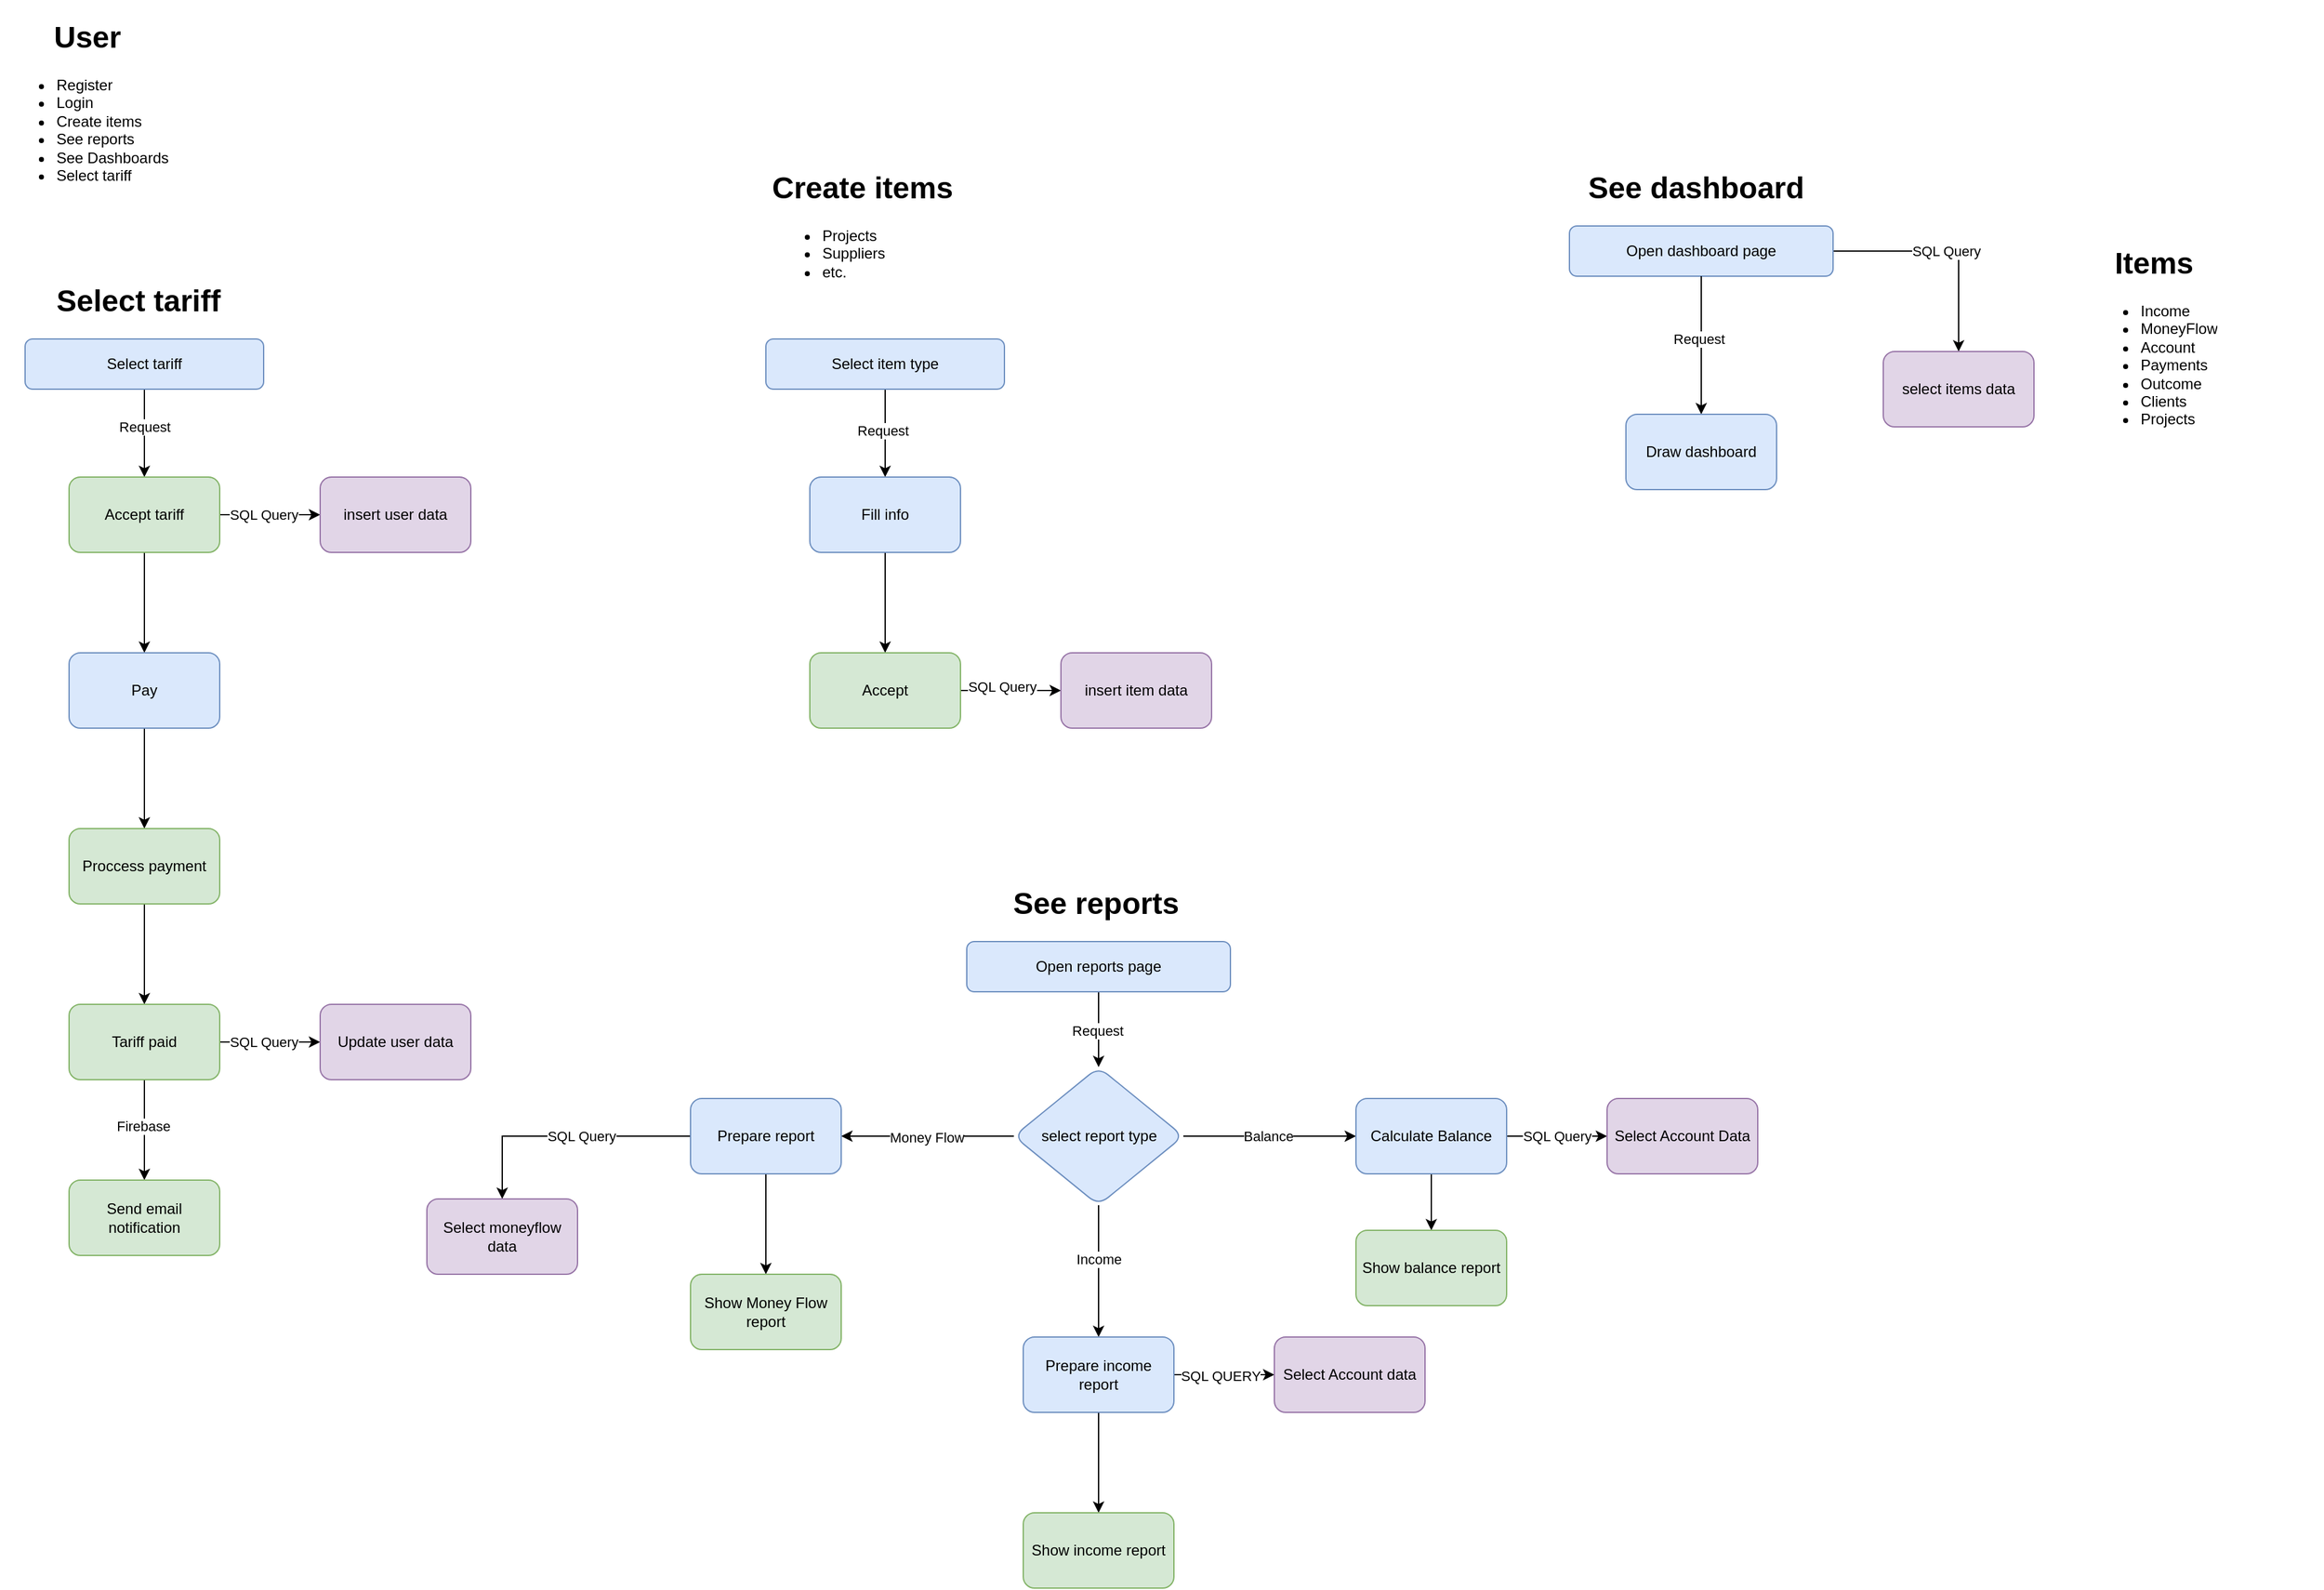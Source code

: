 <mxfile version="21.6.8" type="github">
  <diagram name="Страница — 1" id="uMBP3uglS6KfB2vWSXE3">
    <mxGraphModel dx="1368" dy="887" grid="1" gridSize="10" guides="1" tooltips="1" connect="1" arrows="1" fold="1" page="1" pageScale="1" pageWidth="827" pageHeight="1169" math="0" shadow="0">
      <root>
        <mxCell id="0" />
        <mxCell id="1" parent="0" />
        <mxCell id="aBMBQ2h6nMREYINtzS8h-1" value="&lt;h1 style=&quot;text-align: center;&quot;&gt;User&lt;/h1&gt;&lt;div&gt;&lt;ul&gt;&lt;li style=&quot;&quot;&gt;Register&lt;/li&gt;&lt;li style=&quot;&quot;&gt;Login&lt;/li&gt;&lt;li style=&quot;&quot;&gt;Create items&lt;/li&gt;&lt;li style=&quot;&quot;&gt;See reports&lt;/li&gt;&lt;li style=&quot;&quot;&gt;See Dashboards&lt;/li&gt;&lt;li style=&quot;&quot;&gt;Select tariff&lt;/li&gt;&lt;/ul&gt;&lt;/div&gt;" style="text;html=1;strokeColor=none;fillColor=none;spacing=5;spacingTop=-20;whiteSpace=wrap;overflow=hidden;rounded=0;" vertex="1" parent="1">
          <mxGeometry x="30" y="40" width="190" height="140" as="geometry" />
        </mxCell>
        <mxCell id="aBMBQ2h6nMREYINtzS8h-4" value="" style="edgeStyle=orthogonalEdgeStyle;rounded=0;orthogonalLoop=1;jettySize=auto;html=1;" edge="1" parent="1" source="aBMBQ2h6nMREYINtzS8h-2" target="aBMBQ2h6nMREYINtzS8h-3">
          <mxGeometry relative="1" as="geometry" />
        </mxCell>
        <mxCell id="aBMBQ2h6nMREYINtzS8h-12" value="Request" style="edgeLabel;html=1;align=center;verticalAlign=middle;resizable=0;points=[];" vertex="1" connectable="0" parent="aBMBQ2h6nMREYINtzS8h-4">
          <mxGeometry x="-0.6" y="-3" relative="1" as="geometry">
            <mxPoint x="3" y="16" as="offset" />
          </mxGeometry>
        </mxCell>
        <mxCell id="aBMBQ2h6nMREYINtzS8h-2" value="Select tariff" style="rounded=1;whiteSpace=wrap;html=1;fillColor=#dae8fc;strokeColor=#6c8ebf;" vertex="1" parent="1">
          <mxGeometry x="50" y="300" width="190" height="40" as="geometry" />
        </mxCell>
        <mxCell id="aBMBQ2h6nMREYINtzS8h-6" value="" style="edgeStyle=orthogonalEdgeStyle;rounded=0;orthogonalLoop=1;jettySize=auto;html=1;" edge="1" parent="1" source="aBMBQ2h6nMREYINtzS8h-3" target="aBMBQ2h6nMREYINtzS8h-5">
          <mxGeometry relative="1" as="geometry" />
        </mxCell>
        <mxCell id="aBMBQ2h6nMREYINtzS8h-10" value="" style="edgeStyle=orthogonalEdgeStyle;rounded=0;orthogonalLoop=1;jettySize=auto;html=1;" edge="1" parent="1" source="aBMBQ2h6nMREYINtzS8h-3" target="aBMBQ2h6nMREYINtzS8h-9">
          <mxGeometry relative="1" as="geometry" />
        </mxCell>
        <mxCell id="aBMBQ2h6nMREYINtzS8h-11" value="SQL Query" style="edgeLabel;html=1;align=center;verticalAlign=middle;resizable=0;points=[];" vertex="1" connectable="0" parent="aBMBQ2h6nMREYINtzS8h-10">
          <mxGeometry x="-0.275" y="-1" relative="1" as="geometry">
            <mxPoint x="6" y="-1" as="offset" />
          </mxGeometry>
        </mxCell>
        <mxCell id="aBMBQ2h6nMREYINtzS8h-3" value="Accept tariff" style="whiteSpace=wrap;html=1;rounded=1;fillColor=#d5e8d4;strokeColor=#82b366;" vertex="1" parent="1">
          <mxGeometry x="85" y="410" width="120" height="60" as="geometry" />
        </mxCell>
        <mxCell id="aBMBQ2h6nMREYINtzS8h-14" value="" style="edgeStyle=orthogonalEdgeStyle;rounded=0;orthogonalLoop=1;jettySize=auto;html=1;" edge="1" parent="1" source="aBMBQ2h6nMREYINtzS8h-5" target="aBMBQ2h6nMREYINtzS8h-13">
          <mxGeometry relative="1" as="geometry" />
        </mxCell>
        <mxCell id="aBMBQ2h6nMREYINtzS8h-5" value="Pay" style="whiteSpace=wrap;html=1;rounded=1;fillColor=#dae8fc;strokeColor=#6c8ebf;" vertex="1" parent="1">
          <mxGeometry x="85" y="550" width="120" height="60" as="geometry" />
        </mxCell>
        <mxCell id="aBMBQ2h6nMREYINtzS8h-9" value="insert user data" style="rounded=1;whiteSpace=wrap;html=1;fillColor=#e1d5e7;strokeColor=#9673a6;" vertex="1" parent="1">
          <mxGeometry x="285" y="410" width="120" height="60" as="geometry" />
        </mxCell>
        <mxCell id="aBMBQ2h6nMREYINtzS8h-16" value="" style="edgeStyle=orthogonalEdgeStyle;rounded=0;orthogonalLoop=1;jettySize=auto;html=1;" edge="1" parent="1" source="aBMBQ2h6nMREYINtzS8h-13" target="aBMBQ2h6nMREYINtzS8h-15">
          <mxGeometry relative="1" as="geometry" />
        </mxCell>
        <mxCell id="aBMBQ2h6nMREYINtzS8h-13" value="Proccess payment" style="whiteSpace=wrap;html=1;rounded=1;fillColor=#d5e8d4;strokeColor=#82b366;" vertex="1" parent="1">
          <mxGeometry x="85" y="690" width="120" height="60" as="geometry" />
        </mxCell>
        <mxCell id="aBMBQ2h6nMREYINtzS8h-20" value="" style="edgeStyle=orthogonalEdgeStyle;rounded=0;orthogonalLoop=1;jettySize=auto;html=1;" edge="1" parent="1" source="aBMBQ2h6nMREYINtzS8h-15" target="aBMBQ2h6nMREYINtzS8h-19">
          <mxGeometry relative="1" as="geometry" />
        </mxCell>
        <mxCell id="aBMBQ2h6nMREYINtzS8h-21" value="SQL Query" style="edgeLabel;html=1;align=center;verticalAlign=middle;resizable=0;points=[];" vertex="1" connectable="0" parent="aBMBQ2h6nMREYINtzS8h-20">
          <mxGeometry x="0.025" y="-2" relative="1" as="geometry">
            <mxPoint x="-6" y="-2" as="offset" />
          </mxGeometry>
        </mxCell>
        <mxCell id="aBMBQ2h6nMREYINtzS8h-23" value="" style="edgeStyle=orthogonalEdgeStyle;rounded=0;orthogonalLoop=1;jettySize=auto;html=1;" edge="1" parent="1" source="aBMBQ2h6nMREYINtzS8h-15" target="aBMBQ2h6nMREYINtzS8h-22">
          <mxGeometry relative="1" as="geometry" />
        </mxCell>
        <mxCell id="aBMBQ2h6nMREYINtzS8h-24" value="Firebase" style="edgeLabel;html=1;align=center;verticalAlign=middle;resizable=0;points=[];" vertex="1" connectable="0" parent="aBMBQ2h6nMREYINtzS8h-23">
          <mxGeometry x="-0.075" y="-1" relative="1" as="geometry">
            <mxPoint as="offset" />
          </mxGeometry>
        </mxCell>
        <mxCell id="aBMBQ2h6nMREYINtzS8h-15" value="Tariff paid" style="whiteSpace=wrap;html=1;rounded=1;fillColor=#d5e8d4;strokeColor=#82b366;" vertex="1" parent="1">
          <mxGeometry x="85" y="830" width="120" height="60" as="geometry" />
        </mxCell>
        <mxCell id="aBMBQ2h6nMREYINtzS8h-19" value="Update user data" style="rounded=1;whiteSpace=wrap;html=1;fillColor=#e1d5e7;strokeColor=#9673a6;" vertex="1" parent="1">
          <mxGeometry x="285" y="830" width="120" height="60" as="geometry" />
        </mxCell>
        <mxCell id="aBMBQ2h6nMREYINtzS8h-22" value="Send email notification" style="whiteSpace=wrap;html=1;fillColor=#d5e8d4;strokeColor=#82b366;rounded=1;" vertex="1" parent="1">
          <mxGeometry x="85" y="970" width="120" height="60" as="geometry" />
        </mxCell>
        <mxCell id="aBMBQ2h6nMREYINtzS8h-25" value="&lt;h1&gt;Select tariff&lt;/h1&gt;" style="text;html=1;strokeColor=none;fillColor=none;spacing=5;spacingTop=-20;whiteSpace=wrap;overflow=hidden;rounded=0;" vertex="1" parent="1">
          <mxGeometry x="70" y="250" width="190" height="120" as="geometry" />
        </mxCell>
        <mxCell id="aBMBQ2h6nMREYINtzS8h-26" value="&lt;h1&gt;Create items&lt;/h1&gt;&lt;div&gt;&lt;ul&gt;&lt;li&gt;Projects&lt;/li&gt;&lt;li&gt;Suppliers&lt;/li&gt;&lt;li&gt;etc.&lt;/li&gt;&lt;/ul&gt;&lt;/div&gt;" style="text;html=1;strokeColor=none;fillColor=none;spacing=5;spacingTop=-20;whiteSpace=wrap;overflow=hidden;rounded=0;" vertex="1" parent="1">
          <mxGeometry x="640" y="160" width="190" height="120" as="geometry" />
        </mxCell>
        <mxCell id="aBMBQ2h6nMREYINtzS8h-31" value="" style="edgeStyle=orthogonalEdgeStyle;rounded=0;orthogonalLoop=1;jettySize=auto;html=1;" edge="1" parent="1" source="aBMBQ2h6nMREYINtzS8h-27" target="aBMBQ2h6nMREYINtzS8h-30">
          <mxGeometry relative="1" as="geometry" />
        </mxCell>
        <mxCell id="aBMBQ2h6nMREYINtzS8h-70" value="Request" style="edgeLabel;html=1;align=center;verticalAlign=middle;resizable=0;points=[];" vertex="1" connectable="0" parent="aBMBQ2h6nMREYINtzS8h-31">
          <mxGeometry x="-0.076" y="-2" relative="1" as="geometry">
            <mxPoint as="offset" />
          </mxGeometry>
        </mxCell>
        <mxCell id="aBMBQ2h6nMREYINtzS8h-27" value="Select item type" style="rounded=1;whiteSpace=wrap;html=1;fillColor=#dae8fc;strokeColor=#6c8ebf;" vertex="1" parent="1">
          <mxGeometry x="640" y="300" width="190" height="40" as="geometry" />
        </mxCell>
        <mxCell id="aBMBQ2h6nMREYINtzS8h-33" value="" style="edgeStyle=orthogonalEdgeStyle;rounded=0;orthogonalLoop=1;jettySize=auto;html=1;" edge="1" parent="1" source="aBMBQ2h6nMREYINtzS8h-30" target="aBMBQ2h6nMREYINtzS8h-32">
          <mxGeometry relative="1" as="geometry" />
        </mxCell>
        <mxCell id="aBMBQ2h6nMREYINtzS8h-30" value="Fill info" style="whiteSpace=wrap;html=1;fillColor=#dae8fc;strokeColor=#6c8ebf;rounded=1;" vertex="1" parent="1">
          <mxGeometry x="675" y="410" width="120" height="60" as="geometry" />
        </mxCell>
        <mxCell id="aBMBQ2h6nMREYINtzS8h-35" value="" style="edgeStyle=orthogonalEdgeStyle;rounded=0;orthogonalLoop=1;jettySize=auto;html=1;" edge="1" parent="1" source="aBMBQ2h6nMREYINtzS8h-32" target="aBMBQ2h6nMREYINtzS8h-34">
          <mxGeometry relative="1" as="geometry" />
        </mxCell>
        <mxCell id="aBMBQ2h6nMREYINtzS8h-36" value="SQL Query" style="edgeLabel;html=1;align=center;verticalAlign=middle;resizable=0;points=[];" vertex="1" connectable="0" parent="aBMBQ2h6nMREYINtzS8h-35">
          <mxGeometry x="-0.175" y="3" relative="1" as="geometry">
            <mxPoint as="offset" />
          </mxGeometry>
        </mxCell>
        <mxCell id="aBMBQ2h6nMREYINtzS8h-32" value="Accept" style="whiteSpace=wrap;html=1;fillColor=#d5e8d4;strokeColor=#82b366;rounded=1;" vertex="1" parent="1">
          <mxGeometry x="675" y="550" width="120" height="60" as="geometry" />
        </mxCell>
        <mxCell id="aBMBQ2h6nMREYINtzS8h-34" value="insert item data" style="rounded=1;whiteSpace=wrap;html=1;fillColor=#e1d5e7;strokeColor=#9673a6;" vertex="1" parent="1">
          <mxGeometry x="875" y="550" width="120" height="60" as="geometry" />
        </mxCell>
        <mxCell id="aBMBQ2h6nMREYINtzS8h-37" value="&lt;h1&gt;See dashboard&lt;/h1&gt;" style="text;html=1;strokeColor=none;fillColor=none;spacing=5;spacingTop=-20;whiteSpace=wrap;overflow=hidden;rounded=0;" vertex="1" parent="1">
          <mxGeometry x="1290" y="160" width="190" height="120" as="geometry" />
        </mxCell>
        <mxCell id="aBMBQ2h6nMREYINtzS8h-40" value="SQL Query" style="edgeStyle=orthogonalEdgeStyle;rounded=0;orthogonalLoop=1;jettySize=auto;html=1;" edge="1" parent="1" source="aBMBQ2h6nMREYINtzS8h-38" target="aBMBQ2h6nMREYINtzS8h-39">
          <mxGeometry relative="1" as="geometry" />
        </mxCell>
        <mxCell id="aBMBQ2h6nMREYINtzS8h-38" value="Open dashboard page" style="rounded=1;whiteSpace=wrap;html=1;fillColor=#dae8fc;strokeColor=#6c8ebf;" vertex="1" parent="1">
          <mxGeometry x="1280" y="210" width="210" height="40" as="geometry" />
        </mxCell>
        <mxCell id="aBMBQ2h6nMREYINtzS8h-42" value="" style="edgeStyle=orthogonalEdgeStyle;rounded=0;orthogonalLoop=1;jettySize=auto;html=1;exitX=0.5;exitY=1;exitDx=0;exitDy=0;" edge="1" parent="1" source="aBMBQ2h6nMREYINtzS8h-38" target="aBMBQ2h6nMREYINtzS8h-41">
          <mxGeometry relative="1" as="geometry" />
        </mxCell>
        <mxCell id="aBMBQ2h6nMREYINtzS8h-72" value="Request" style="edgeLabel;html=1;align=center;verticalAlign=middle;resizable=0;points=[];" vertex="1" connectable="0" parent="aBMBQ2h6nMREYINtzS8h-42">
          <mxGeometry x="-0.095" y="-2" relative="1" as="geometry">
            <mxPoint as="offset" />
          </mxGeometry>
        </mxCell>
        <mxCell id="aBMBQ2h6nMREYINtzS8h-39" value="select items data" style="rounded=1;whiteSpace=wrap;html=1;fillColor=#e1d5e7;strokeColor=#9673a6;" vertex="1" parent="1">
          <mxGeometry x="1530" y="310" width="120" height="60" as="geometry" />
        </mxCell>
        <mxCell id="aBMBQ2h6nMREYINtzS8h-41" value="Draw dashboard" style="rounded=1;whiteSpace=wrap;html=1;fillColor=#dae8fc;strokeColor=#6c8ebf;" vertex="1" parent="1">
          <mxGeometry x="1325" y="360" width="120" height="60" as="geometry" />
        </mxCell>
        <mxCell id="aBMBQ2h6nMREYINtzS8h-43" value="&lt;h1&gt;See reports&lt;/h1&gt;" style="text;html=1;strokeColor=none;fillColor=none;spacing=5;spacingTop=-20;whiteSpace=wrap;overflow=hidden;rounded=0;" vertex="1" parent="1">
          <mxGeometry x="832" y="730" width="190" height="120" as="geometry" />
        </mxCell>
        <mxCell id="aBMBQ2h6nMREYINtzS8h-50" value="" style="edgeStyle=orthogonalEdgeStyle;rounded=0;orthogonalLoop=1;jettySize=auto;html=1;" edge="1" parent="1" source="aBMBQ2h6nMREYINtzS8h-45" target="aBMBQ2h6nMREYINtzS8h-49">
          <mxGeometry relative="1" as="geometry" />
        </mxCell>
        <mxCell id="aBMBQ2h6nMREYINtzS8h-71" value="Request" style="edgeLabel;html=1;align=center;verticalAlign=middle;resizable=0;points=[];" vertex="1" connectable="0" parent="aBMBQ2h6nMREYINtzS8h-50">
          <mxGeometry x="0.033" y="-1" relative="1" as="geometry">
            <mxPoint as="offset" />
          </mxGeometry>
        </mxCell>
        <mxCell id="aBMBQ2h6nMREYINtzS8h-45" value="Open reports page" style="rounded=1;whiteSpace=wrap;html=1;fillColor=#dae8fc;strokeColor=#6c8ebf;" vertex="1" parent="1">
          <mxGeometry x="800" y="780" width="210" height="40" as="geometry" />
        </mxCell>
        <mxCell id="aBMBQ2h6nMREYINtzS8h-52" value="" style="edgeStyle=orthogonalEdgeStyle;rounded=0;orthogonalLoop=1;jettySize=auto;html=1;" edge="1" parent="1" source="aBMBQ2h6nMREYINtzS8h-49" target="aBMBQ2h6nMREYINtzS8h-51">
          <mxGeometry relative="1" as="geometry" />
        </mxCell>
        <mxCell id="aBMBQ2h6nMREYINtzS8h-57" value="Money Flow" style="edgeLabel;html=1;align=center;verticalAlign=middle;resizable=0;points=[];" vertex="1" connectable="0" parent="aBMBQ2h6nMREYINtzS8h-52">
          <mxGeometry x="0.009" y="1" relative="1" as="geometry">
            <mxPoint as="offset" />
          </mxGeometry>
        </mxCell>
        <mxCell id="aBMBQ2h6nMREYINtzS8h-54" value="" style="edgeStyle=orthogonalEdgeStyle;rounded=0;orthogonalLoop=1;jettySize=auto;html=1;" edge="1" parent="1" source="aBMBQ2h6nMREYINtzS8h-49" target="aBMBQ2h6nMREYINtzS8h-53">
          <mxGeometry relative="1" as="geometry" />
        </mxCell>
        <mxCell id="aBMBQ2h6nMREYINtzS8h-58" value="Income" style="edgeLabel;html=1;align=center;verticalAlign=middle;resizable=0;points=[];" vertex="1" connectable="0" parent="aBMBQ2h6nMREYINtzS8h-54">
          <mxGeometry x="-0.181" y="-4" relative="1" as="geometry">
            <mxPoint x="4" as="offset" />
          </mxGeometry>
        </mxCell>
        <mxCell id="aBMBQ2h6nMREYINtzS8h-56" value="" style="edgeStyle=orthogonalEdgeStyle;rounded=0;orthogonalLoop=1;jettySize=auto;html=1;" edge="1" parent="1" source="aBMBQ2h6nMREYINtzS8h-49" target="aBMBQ2h6nMREYINtzS8h-55">
          <mxGeometry relative="1" as="geometry" />
        </mxCell>
        <mxCell id="aBMBQ2h6nMREYINtzS8h-59" value="Balance" style="edgeLabel;html=1;align=center;verticalAlign=middle;resizable=0;points=[];" vertex="1" connectable="0" parent="aBMBQ2h6nMREYINtzS8h-56">
          <mxGeometry x="0.299" y="-2" relative="1" as="geometry">
            <mxPoint x="-22" y="-2" as="offset" />
          </mxGeometry>
        </mxCell>
        <mxCell id="aBMBQ2h6nMREYINtzS8h-49" value="select report type" style="rhombus;whiteSpace=wrap;html=1;fillColor=#dae8fc;strokeColor=#6c8ebf;rounded=1;" vertex="1" parent="1">
          <mxGeometry x="837.5" y="880" width="135" height="110" as="geometry" />
        </mxCell>
        <mxCell id="aBMBQ2h6nMREYINtzS8h-66" value="" style="edgeStyle=orthogonalEdgeStyle;rounded=0;orthogonalLoop=1;jettySize=auto;html=1;" edge="1" parent="1" source="aBMBQ2h6nMREYINtzS8h-51" target="aBMBQ2h6nMREYINtzS8h-65">
          <mxGeometry relative="1" as="geometry" />
        </mxCell>
        <mxCell id="aBMBQ2h6nMREYINtzS8h-67" value="SQL Query" style="edgeLabel;html=1;align=center;verticalAlign=middle;resizable=0;points=[];" vertex="1" connectable="0" parent="aBMBQ2h6nMREYINtzS8h-66">
          <mxGeometry x="-0.23" relative="1" as="geometry">
            <mxPoint x="-10" as="offset" />
          </mxGeometry>
        </mxCell>
        <mxCell id="aBMBQ2h6nMREYINtzS8h-69" value="" style="edgeStyle=orthogonalEdgeStyle;rounded=0;orthogonalLoop=1;jettySize=auto;html=1;" edge="1" parent="1" source="aBMBQ2h6nMREYINtzS8h-51" target="aBMBQ2h6nMREYINtzS8h-68">
          <mxGeometry relative="1" as="geometry" />
        </mxCell>
        <mxCell id="aBMBQ2h6nMREYINtzS8h-51" value="Prepare report" style="rounded=1;whiteSpace=wrap;html=1;fillColor=#dae8fc;strokeColor=#6c8ebf;" vertex="1" parent="1">
          <mxGeometry x="580" y="905" width="120" height="60" as="geometry" />
        </mxCell>
        <mxCell id="aBMBQ2h6nMREYINtzS8h-74" value="" style="edgeStyle=orthogonalEdgeStyle;rounded=0;orthogonalLoop=1;jettySize=auto;html=1;" edge="1" parent="1" source="aBMBQ2h6nMREYINtzS8h-53" target="aBMBQ2h6nMREYINtzS8h-73">
          <mxGeometry relative="1" as="geometry" />
        </mxCell>
        <mxCell id="aBMBQ2h6nMREYINtzS8h-75" value="SQL QUERY" style="edgeLabel;html=1;align=center;verticalAlign=middle;resizable=0;points=[];" vertex="1" connectable="0" parent="aBMBQ2h6nMREYINtzS8h-74">
          <mxGeometry x="-0.092" y="-1" relative="1" as="geometry">
            <mxPoint as="offset" />
          </mxGeometry>
        </mxCell>
        <mxCell id="aBMBQ2h6nMREYINtzS8h-77" value="" style="edgeStyle=orthogonalEdgeStyle;rounded=0;orthogonalLoop=1;jettySize=auto;html=1;" edge="1" parent="1" source="aBMBQ2h6nMREYINtzS8h-53" target="aBMBQ2h6nMREYINtzS8h-76">
          <mxGeometry relative="1" as="geometry" />
        </mxCell>
        <mxCell id="aBMBQ2h6nMREYINtzS8h-53" value="Prepare income report" style="rounded=1;whiteSpace=wrap;html=1;fillColor=#dae8fc;strokeColor=#6c8ebf;" vertex="1" parent="1">
          <mxGeometry x="845" y="1095" width="120" height="60" as="geometry" />
        </mxCell>
        <mxCell id="aBMBQ2h6nMREYINtzS8h-62" value="SQL Query" style="edgeStyle=orthogonalEdgeStyle;rounded=0;orthogonalLoop=1;jettySize=auto;html=1;" edge="1" parent="1" source="aBMBQ2h6nMREYINtzS8h-55" target="aBMBQ2h6nMREYINtzS8h-61">
          <mxGeometry relative="1" as="geometry" />
        </mxCell>
        <mxCell id="aBMBQ2h6nMREYINtzS8h-64" value="" style="edgeStyle=orthogonalEdgeStyle;rounded=0;orthogonalLoop=1;jettySize=auto;html=1;" edge="1" parent="1" source="aBMBQ2h6nMREYINtzS8h-55" target="aBMBQ2h6nMREYINtzS8h-63">
          <mxGeometry relative="1" as="geometry" />
        </mxCell>
        <mxCell id="aBMBQ2h6nMREYINtzS8h-55" value="Calculate Balance" style="rounded=1;whiteSpace=wrap;html=1;fillColor=#dae8fc;strokeColor=#6c8ebf;" vertex="1" parent="1">
          <mxGeometry x="1110" y="905" width="120" height="60" as="geometry" />
        </mxCell>
        <mxCell id="aBMBQ2h6nMREYINtzS8h-61" value="Select Account Data" style="rounded=1;whiteSpace=wrap;html=1;fillColor=#e1d5e7;strokeColor=#9673a6;" vertex="1" parent="1">
          <mxGeometry x="1310" y="905" width="120" height="60" as="geometry" />
        </mxCell>
        <mxCell id="aBMBQ2h6nMREYINtzS8h-63" value="Show balance report" style="whiteSpace=wrap;html=1;fillColor=#d5e8d4;strokeColor=#82b366;rounded=1;" vertex="1" parent="1">
          <mxGeometry x="1110" y="1010" width="120" height="60" as="geometry" />
        </mxCell>
        <mxCell id="aBMBQ2h6nMREYINtzS8h-65" value="Select moneyflow data" style="whiteSpace=wrap;html=1;fillColor=#e1d5e7;strokeColor=#9673a6;rounded=1;" vertex="1" parent="1">
          <mxGeometry x="370" y="985" width="120" height="60" as="geometry" />
        </mxCell>
        <mxCell id="aBMBQ2h6nMREYINtzS8h-68" value="Show Money Flow report" style="whiteSpace=wrap;html=1;fillColor=#d5e8d4;strokeColor=#82b366;rounded=1;" vertex="1" parent="1">
          <mxGeometry x="580" y="1045" width="120" height="60" as="geometry" />
        </mxCell>
        <mxCell id="aBMBQ2h6nMREYINtzS8h-73" value="Select Account data" style="rounded=1;whiteSpace=wrap;html=1;fillColor=#e1d5e7;strokeColor=#9673a6;" vertex="1" parent="1">
          <mxGeometry x="1045" y="1095" width="120" height="60" as="geometry" />
        </mxCell>
        <mxCell id="aBMBQ2h6nMREYINtzS8h-76" value="Show income report" style="whiteSpace=wrap;html=1;fillColor=#d5e8d4;strokeColor=#82b366;rounded=1;" vertex="1" parent="1">
          <mxGeometry x="845" y="1235" width="120" height="60" as="geometry" />
        </mxCell>
        <mxCell id="aBMBQ2h6nMREYINtzS8h-78" value="&lt;h1 style=&quot;text-align: center;&quot;&gt;Items&lt;/h1&gt;&lt;div&gt;&lt;ul&gt;&lt;li&gt;Income&lt;/li&gt;&lt;li&gt;MoneyFlow&lt;/li&gt;&lt;li&gt;Account&lt;/li&gt;&lt;li&gt;Payments&lt;/li&gt;&lt;li&gt;Outcome&lt;/li&gt;&lt;li&gt;Clients&lt;/li&gt;&lt;li&gt;Projects&lt;/li&gt;&lt;/ul&gt;&lt;/div&gt;" style="text;html=1;strokeColor=none;fillColor=none;spacing=5;spacingTop=-20;whiteSpace=wrap;overflow=hidden;rounded=0;" vertex="1" parent="1">
          <mxGeometry x="1690" y="220" width="190" height="170" as="geometry" />
        </mxCell>
      </root>
    </mxGraphModel>
  </diagram>
</mxfile>
